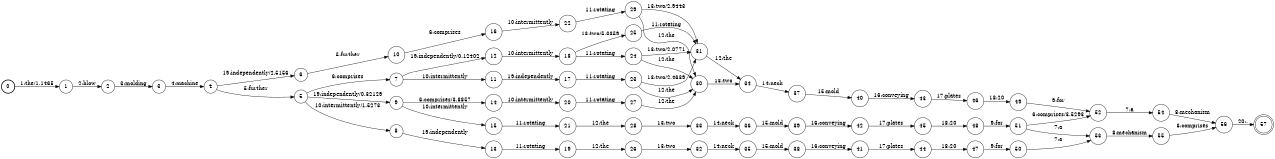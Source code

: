 digraph FST {
rankdir = LR;
size = "8.5,11";
label = "";
center = 1;
orientation = Portrait;
ranksep = "0.4";
nodesep = "0.25";
0 [label = "0", shape = circle, style = bold, fontsize = 14]
	0 -> 1 [label = "1:the/1.1465", fontsize = 14];
1 [label = "1", shape = circle, style = solid, fontsize = 14]
	1 -> 2 [label = "2:blow", fontsize = 14];
2 [label = "2", shape = circle, style = solid, fontsize = 14]
	2 -> 3 [label = "3:molding", fontsize = 14];
3 [label = "3", shape = circle, style = solid, fontsize = 14]
	3 -> 4 [label = "4:machine", fontsize = 14];
4 [label = "4", shape = circle, style = solid, fontsize = 14]
	4 -> 5 [label = "5:further", fontsize = 14];
	4 -> 6 [label = "19:independently/2.5156", fontsize = 14];
5 [label = "5", shape = circle, style = solid, fontsize = 14]
	5 -> 7 [label = "6:comprises", fontsize = 14];
	5 -> 8 [label = "10:intermittently/1.5273", fontsize = 14];
	5 -> 9 [label = "19:independently/0.32129", fontsize = 14];
6 [label = "6", shape = circle, style = solid, fontsize = 14]
	6 -> 10 [label = "5:further", fontsize = 14];
7 [label = "7", shape = circle, style = solid, fontsize = 14]
	7 -> 11 [label = "10:intermittently", fontsize = 14];
	7 -> 12 [label = "19:independently/0.12402", fontsize = 14];
8 [label = "8", shape = circle, style = solid, fontsize = 14]
	8 -> 13 [label = "19:independently", fontsize = 14];
9 [label = "9", shape = circle, style = solid, fontsize = 14]
	9 -> 14 [label = "6:comprises/3.8857", fontsize = 14];
	9 -> 15 [label = "10:intermittently", fontsize = 14];
10 [label = "10", shape = circle, style = solid, fontsize = 14]
	10 -> 16 [label = "6:comprises", fontsize = 14];
11 [label = "11", shape = circle, style = solid, fontsize = 14]
	11 -> 17 [label = "19:independently", fontsize = 14];
12 [label = "12", shape = circle, style = solid, fontsize = 14]
	12 -> 18 [label = "10:intermittently", fontsize = 14];
13 [label = "13", shape = circle, style = solid, fontsize = 14]
	13 -> 19 [label = "11:rotating", fontsize = 14];
14 [label = "14", shape = circle, style = solid, fontsize = 14]
	14 -> 20 [label = "10:intermittently", fontsize = 14];
15 [label = "15", shape = circle, style = solid, fontsize = 14]
	15 -> 21 [label = "11:rotating", fontsize = 14];
16 [label = "16", shape = circle, style = solid, fontsize = 14]
	16 -> 22 [label = "10:intermittently", fontsize = 14];
17 [label = "17", shape = circle, style = solid, fontsize = 14]
	17 -> 23 [label = "11:rotating", fontsize = 14];
18 [label = "18", shape = circle, style = solid, fontsize = 14]
	18 -> 24 [label = "11:rotating", fontsize = 14];
	18 -> 25 [label = "13:two/5.3359", fontsize = 14];
19 [label = "19", shape = circle, style = solid, fontsize = 14]
	19 -> 26 [label = "12:the", fontsize = 14];
20 [label = "20", shape = circle, style = solid, fontsize = 14]
	20 -> 27 [label = "11:rotating", fontsize = 14];
21 [label = "21", shape = circle, style = solid, fontsize = 14]
	21 -> 28 [label = "12:the", fontsize = 14];
22 [label = "22", shape = circle, style = solid, fontsize = 14]
	22 -> 29 [label = "11:rotating", fontsize = 14];
23 [label = "23", shape = circle, style = solid, fontsize = 14]
	23 -> 30 [label = "12:the", fontsize = 14];
	23 -> 31 [label = "13:two/2.4639", fontsize = 14];
24 [label = "24", shape = circle, style = solid, fontsize = 14]
	24 -> 30 [label = "12:the", fontsize = 14];
	24 -> 31 [label = "13:two/2.0771", fontsize = 14];
25 [label = "25", shape = circle, style = solid, fontsize = 14]
	25 -> 31 [label = "11:rotating", fontsize = 14];
26 [label = "26", shape = circle, style = solid, fontsize = 14]
	26 -> 32 [label = "13:two", fontsize = 14];
27 [label = "27", shape = circle, style = solid, fontsize = 14]
	27 -> 30 [label = "12:the", fontsize = 14];
28 [label = "28", shape = circle, style = solid, fontsize = 14]
	28 -> 33 [label = "13:two", fontsize = 14];
29 [label = "29", shape = circle, style = solid, fontsize = 14]
	29 -> 30 [label = "12:the", fontsize = 14];
	29 -> 31 [label = "13:two/2.9443", fontsize = 14];
30 [label = "30", shape = circle, style = solid, fontsize = 14]
	30 -> 34 [label = "13:two", fontsize = 14];
31 [label = "31", shape = circle, style = solid, fontsize = 14]
	31 -> 34 [label = "12:the", fontsize = 14];
32 [label = "32", shape = circle, style = solid, fontsize = 14]
	32 -> 35 [label = "14:neck", fontsize = 14];
33 [label = "33", shape = circle, style = solid, fontsize = 14]
	33 -> 36 [label = "14:neck", fontsize = 14];
34 [label = "34", shape = circle, style = solid, fontsize = 14]
	34 -> 37 [label = "14:neck", fontsize = 14];
35 [label = "35", shape = circle, style = solid, fontsize = 14]
	35 -> 38 [label = "15:mold", fontsize = 14];
36 [label = "36", shape = circle, style = solid, fontsize = 14]
	36 -> 39 [label = "15:mold", fontsize = 14];
37 [label = "37", shape = circle, style = solid, fontsize = 14]
	37 -> 40 [label = "15:mold", fontsize = 14];
38 [label = "38", shape = circle, style = solid, fontsize = 14]
	38 -> 41 [label = "16:conveying", fontsize = 14];
39 [label = "39", shape = circle, style = solid, fontsize = 14]
	39 -> 42 [label = "16:conveying", fontsize = 14];
40 [label = "40", shape = circle, style = solid, fontsize = 14]
	40 -> 43 [label = "16:conveying", fontsize = 14];
41 [label = "41", shape = circle, style = solid, fontsize = 14]
	41 -> 44 [label = "17:plates", fontsize = 14];
42 [label = "42", shape = circle, style = solid, fontsize = 14]
	42 -> 45 [label = "17:plates", fontsize = 14];
43 [label = "43", shape = circle, style = solid, fontsize = 14]
	43 -> 46 [label = "17:plates", fontsize = 14];
44 [label = "44", shape = circle, style = solid, fontsize = 14]
	44 -> 47 [label = "18:20", fontsize = 14];
45 [label = "45", shape = circle, style = solid, fontsize = 14]
	45 -> 48 [label = "18:20", fontsize = 14];
46 [label = "46", shape = circle, style = solid, fontsize = 14]
	46 -> 49 [label = "18:20", fontsize = 14];
47 [label = "47", shape = circle, style = solid, fontsize = 14]
	47 -> 50 [label = "9:for", fontsize = 14];
48 [label = "48", shape = circle, style = solid, fontsize = 14]
	48 -> 51 [label = "9:for", fontsize = 14];
49 [label = "49", shape = circle, style = solid, fontsize = 14]
	49 -> 52 [label = "9:for", fontsize = 14];
50 [label = "50", shape = circle, style = solid, fontsize = 14]
	50 -> 53 [label = "7:a", fontsize = 14];
51 [label = "51", shape = circle, style = solid, fontsize = 14]
	51 -> 52 [label = "6:comprises/3.5293", fontsize = 14];
	51 -> 53 [label = "7:a", fontsize = 14];
52 [label = "52", shape = circle, style = solid, fontsize = 14]
	52 -> 54 [label = "7:a", fontsize = 14];
53 [label = "53", shape = circle, style = solid, fontsize = 14]
	53 -> 55 [label = "8:mechanism", fontsize = 14];
54 [label = "54", shape = circle, style = solid, fontsize = 14]
	54 -> 56 [label = "8:mechanism", fontsize = 14];
55 [label = "55", shape = circle, style = solid, fontsize = 14]
	55 -> 56 [label = "6:comprises", fontsize = 14];
56 [label = "56", shape = circle, style = solid, fontsize = 14]
	56 -> 57 [label = "20:.", fontsize = 14];
57 [label = "57", shape = doublecircle, style = solid, fontsize = 14]
}
